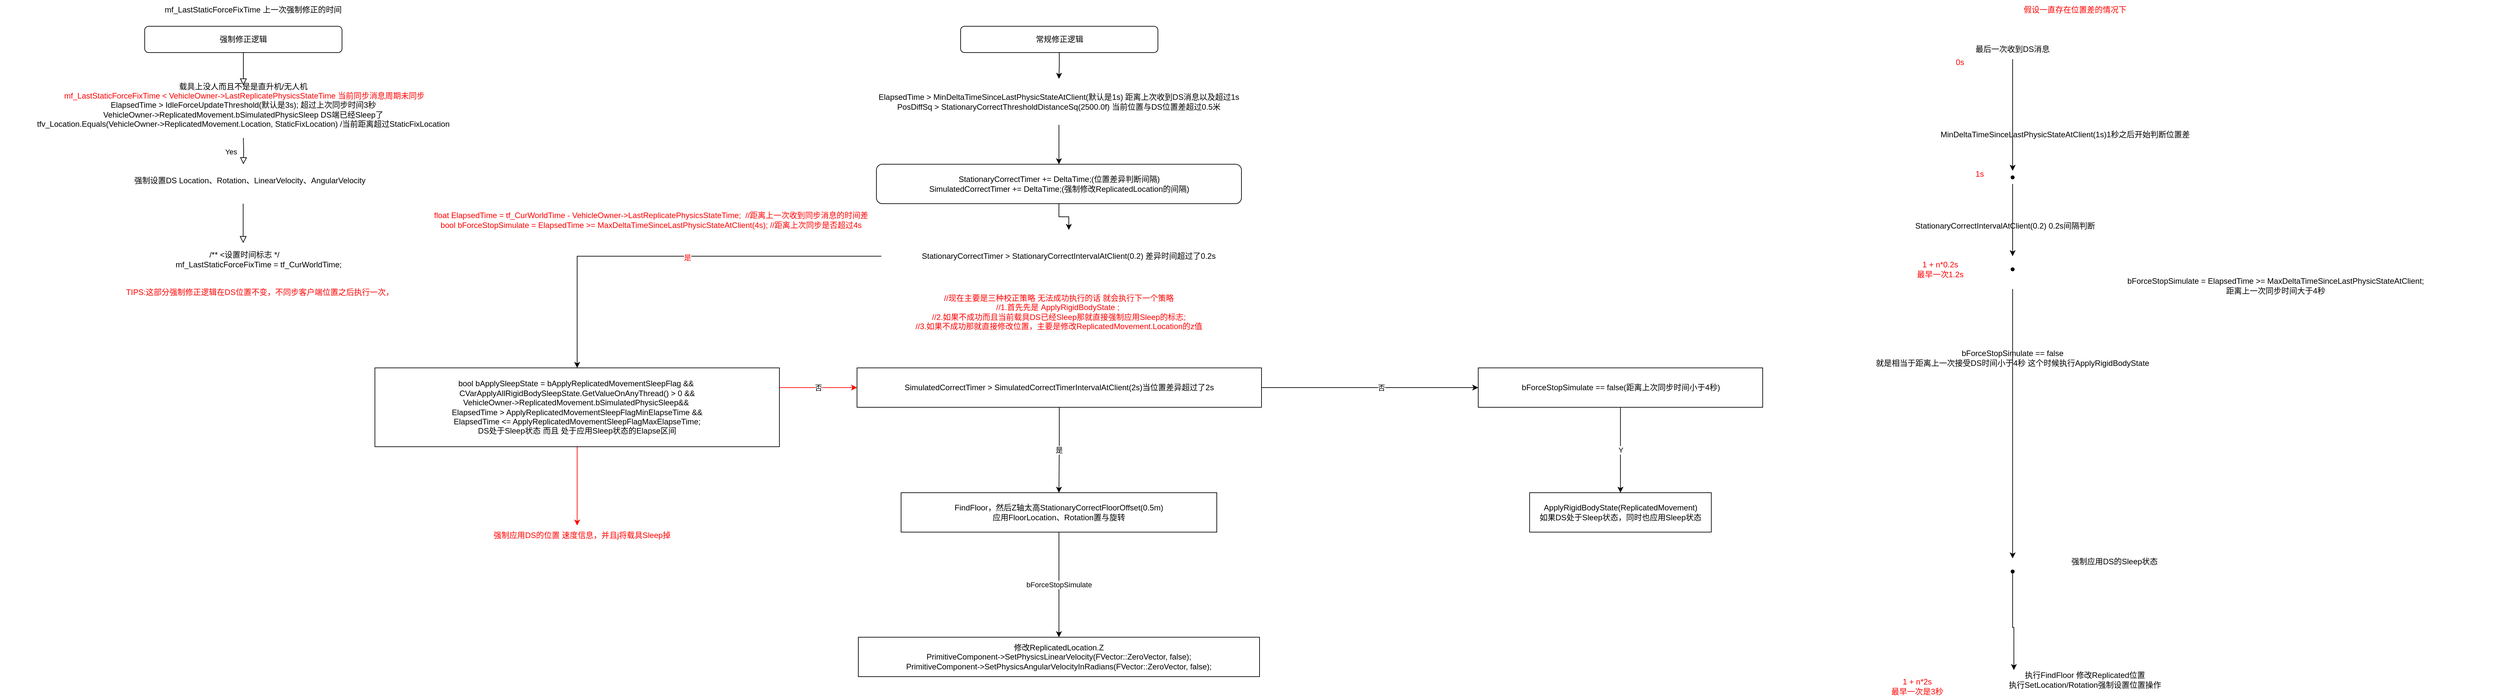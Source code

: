<mxfile version="17.1.1" type="github">
  <diagram id="C5RBs43oDa-KdzZeNtuy" name="Page-1">
    <mxGraphModel dx="2858" dy="1089" grid="1" gridSize="10" guides="1" tooltips="1" connect="1" arrows="1" fold="1" page="1" pageScale="1" pageWidth="827" pageHeight="1169" math="0" shadow="0">
      <root>
        <mxCell id="WIyWlLk6GJQsqaUBKTNV-0" />
        <mxCell id="WIyWlLk6GJQsqaUBKTNV-1" parent="WIyWlLk6GJQsqaUBKTNV-0" />
        <mxCell id="WIyWlLk6GJQsqaUBKTNV-2" value="" style="rounded=0;html=1;jettySize=auto;orthogonalLoop=1;fontSize=11;endArrow=block;endFill=0;endSize=8;strokeWidth=1;shadow=0;labelBackgroundColor=none;edgeStyle=orthogonalEdgeStyle;" parent="WIyWlLk6GJQsqaUBKTNV-1" source="WIyWlLk6GJQsqaUBKTNV-3" edge="1">
          <mxGeometry relative="1" as="geometry">
            <mxPoint x="220" y="170" as="targetPoint" />
          </mxGeometry>
        </mxCell>
        <mxCell id="WIyWlLk6GJQsqaUBKTNV-3" value="强制修正逻辑" style="rounded=1;whiteSpace=wrap;html=1;fontSize=12;glass=0;strokeWidth=1;shadow=0;" parent="WIyWlLk6GJQsqaUBKTNV-1" vertex="1">
          <mxGeometry x="70" y="80" width="300" height="40" as="geometry" />
        </mxCell>
        <mxCell id="WIyWlLk6GJQsqaUBKTNV-4" value="Yes" style="rounded=0;html=1;jettySize=auto;orthogonalLoop=1;fontSize=11;endArrow=block;endFill=0;endSize=8;strokeWidth=1;shadow=0;labelBackgroundColor=none;edgeStyle=orthogonalEdgeStyle;" parent="WIyWlLk6GJQsqaUBKTNV-1" edge="1">
          <mxGeometry y="20" relative="1" as="geometry">
            <mxPoint as="offset" />
            <mxPoint x="220" y="250" as="sourcePoint" />
            <mxPoint x="220" y="290" as="targetPoint" />
          </mxGeometry>
        </mxCell>
        <mxCell id="WIyWlLk6GJQsqaUBKTNV-8" value="" style="rounded=0;html=1;jettySize=auto;orthogonalLoop=1;fontSize=11;endArrow=block;endFill=0;endSize=8;strokeWidth=1;shadow=0;labelBackgroundColor=none;edgeStyle=orthogonalEdgeStyle;" parent="WIyWlLk6GJQsqaUBKTNV-1" edge="1">
          <mxGeometry x="0.333" y="20" relative="1" as="geometry">
            <mxPoint as="offset" />
            <mxPoint x="219.71" y="350" as="sourcePoint" />
            <mxPoint x="219.71" y="410" as="targetPoint" />
          </mxGeometry>
        </mxCell>
        <mxCell id="9Tid-Hz9NfJKpIZ19I31-0" value="&lt;span&gt; &lt;/span&gt;&lt;font color=&quot;#ff0000&quot;&gt;float ElapsedTime = tf_CurWorldTime - VehicleOwner-&amp;gt;LastReplicatePhysicsStateTime;&amp;nbsp; //距离上一次收到同步消息的时间差&lt;br&gt;&lt;span&gt; &lt;/span&gt;bool bForceStopSimulate = ElapsedTime &amp;gt;= MaxDeltaTimeSinceLastPhysicStateAtClient(4s); //距离上次同步是否超过4s&lt;/font&gt;" style="text;html=1;strokeColor=none;fillColor=none;align=center;verticalAlign=middle;whiteSpace=wrap;rounded=0;" parent="WIyWlLk6GJQsqaUBKTNV-1" vertex="1">
          <mxGeometry x="370" y="360" width="940" height="30" as="geometry" />
        </mxCell>
        <mxCell id="9Tid-Hz9NfJKpIZ19I31-1" value="mf_LastStaticForceFixTime 上一次强制修正的时间" style="text;html=1;strokeColor=none;fillColor=none;align=center;verticalAlign=middle;whiteSpace=wrap;rounded=0;" parent="WIyWlLk6GJQsqaUBKTNV-1" vertex="1">
          <mxGeometry x="40" y="40" width="390" height="30" as="geometry" />
        </mxCell>
        <mxCell id="9Tid-Hz9NfJKpIZ19I31-2" value="载具上没人而且不是是直升机/无人机&lt;br&gt;&lt;font color=&quot;#ff0000&quot;&gt;&amp;nbsp;mf_LastStaticForceFixTime &amp;lt; VehicleOwner-&amp;gt;LastReplicatePhysicsStateTime 当前同步消息周期未同步&lt;/font&gt;&lt;br&gt;ElapsedTime &amp;gt; IdleForceUpdateThreshold(默认是3s); 超过上次同步时间3秒&lt;br&gt;VehicleOwner-&amp;gt;ReplicatedMovement.bSimulatedPhysicSleep DS端已经Sleep了&lt;br&gt;tfv_Location.Equals(VehicleOwner-&amp;gt;ReplicatedMovement.Location, StaticFixLocation) /当前距离超过StaticFixLocation" style="text;html=1;strokeColor=none;fillColor=none;align=center;verticalAlign=middle;whiteSpace=wrap;rounded=0;" parent="WIyWlLk6GJQsqaUBKTNV-1" vertex="1">
          <mxGeometry x="-150" y="160" width="740" height="80" as="geometry" />
        </mxCell>
        <mxCell id="9Tid-Hz9NfJKpIZ19I31-4" value="强制设置DS Location、Rotation、LinearVelocity、AngularVelocity" style="text;html=1;strokeColor=none;fillColor=none;align=center;verticalAlign=middle;whiteSpace=wrap;rounded=0;" parent="WIyWlLk6GJQsqaUBKTNV-1" vertex="1">
          <mxGeometry x="10" y="300" width="440" height="30" as="geometry" />
        </mxCell>
        <mxCell id="9Tid-Hz9NfJKpIZ19I31-5" value="&lt;div&gt;&amp;nbsp; &amp;nbsp; &amp;nbsp; &amp;nbsp;/**&lt;span&gt; &lt;/span&gt;&amp;lt;设置时间标志 */&lt;/div&gt;&lt;div&gt;&amp;nbsp; &amp;nbsp; &amp;nbsp; &amp;nbsp; &amp;nbsp; &amp;nbsp; &amp;nbsp; &amp;nbsp; &amp;nbsp; &amp;nbsp; mf_LastStaticForceFixTime = tf_CurWorldTime;&lt;/div&gt;" style="text;html=1;strokeColor=none;fillColor=none;align=center;verticalAlign=middle;whiteSpace=wrap;rounded=0;" parent="WIyWlLk6GJQsqaUBKTNV-1" vertex="1">
          <mxGeometry y="420" width="420" height="30" as="geometry" />
        </mxCell>
        <mxCell id="9Tid-Hz9NfJKpIZ19I31-6" value="&lt;font color=&quot;#ff0000&quot;&gt;TIPS:这部分强制修正逻辑在DS位置不变，不同步客户端位置之后执行一次，&lt;/font&gt;" style="text;html=1;strokeColor=none;fillColor=none;align=center;verticalAlign=middle;whiteSpace=wrap;rounded=0;" parent="WIyWlLk6GJQsqaUBKTNV-1" vertex="1">
          <mxGeometry x="-40" y="470" width="570" height="30" as="geometry" />
        </mxCell>
        <mxCell id="vx1GTUyJyXZeUmgupxp1-21" style="edgeStyle=orthogonalEdgeStyle;rounded=0;orthogonalLoop=1;jettySize=auto;html=1;" edge="1" parent="WIyWlLk6GJQsqaUBKTNV-1" source="vx1GTUyJyXZeUmgupxp1-0" target="vx1GTUyJyXZeUmgupxp1-6">
          <mxGeometry relative="1" as="geometry" />
        </mxCell>
        <mxCell id="vx1GTUyJyXZeUmgupxp1-0" value="ElapsedTime &amp;gt; MinDeltaTimeSinceLastPhysicStateAtClient(默认是1s) 距离上次收到DS消息以及超过1s&lt;br&gt;PosDiffSq &amp;gt; StationaryCorrectThresholdDistanceSq(2500.0f) 当前位置与DS位置差超过0.5米" style="text;html=1;strokeColor=none;fillColor=none;align=center;verticalAlign=middle;whiteSpace=wrap;rounded=0;" vertex="1" parent="WIyWlLk6GJQsqaUBKTNV-1">
          <mxGeometry x="1160" y="160" width="600" height="70" as="geometry" />
        </mxCell>
        <mxCell id="vx1GTUyJyXZeUmgupxp1-23" style="edgeStyle=orthogonalEdgeStyle;rounded=0;orthogonalLoop=1;jettySize=auto;html=1;" edge="1" parent="WIyWlLk6GJQsqaUBKTNV-1" source="vx1GTUyJyXZeUmgupxp1-1" target="vx1GTUyJyXZeUmgupxp1-0">
          <mxGeometry relative="1" as="geometry" />
        </mxCell>
        <mxCell id="vx1GTUyJyXZeUmgupxp1-1" value="常规修正逻辑" style="rounded=1;whiteSpace=wrap;html=1;fontSize=12;glass=0;strokeWidth=1;shadow=0;" vertex="1" parent="WIyWlLk6GJQsqaUBKTNV-1">
          <mxGeometry x="1310.5" y="80" width="300" height="40" as="geometry" />
        </mxCell>
        <mxCell id="vx1GTUyJyXZeUmgupxp1-49" style="edgeStyle=orthogonalEdgeStyle;rounded=0;orthogonalLoop=1;jettySize=auto;html=1;exitX=0;exitY=0.5;exitDx=0;exitDy=0;entryX=0.5;entryY=0;entryDx=0;entryDy=0;fontColor=#000000;" edge="1" parent="WIyWlLk6GJQsqaUBKTNV-1" source="vx1GTUyJyXZeUmgupxp1-4" target="vx1GTUyJyXZeUmgupxp1-48">
          <mxGeometry relative="1" as="geometry" />
        </mxCell>
        <mxCell id="vx1GTUyJyXZeUmgupxp1-50" value="是" style="edgeLabel;html=1;align=center;verticalAlign=middle;resizable=0;points=[];fontColor=#FF0000;" vertex="1" connectable="0" parent="vx1GTUyJyXZeUmgupxp1-49">
          <mxGeometry x="-0.064" y="2" relative="1" as="geometry">
            <mxPoint x="1" as="offset" />
          </mxGeometry>
        </mxCell>
        <mxCell id="vx1GTUyJyXZeUmgupxp1-4" value="StationaryCorrectTimer &amp;gt; StationaryCorrectIntervalAtClient(0.2) 差异时间超过了0.2s" style="text;html=1;strokeColor=none;fillColor=none;align=center;verticalAlign=middle;whiteSpace=wrap;rounded=0;" vertex="1" parent="WIyWlLk6GJQsqaUBKTNV-1">
          <mxGeometry x="1190" y="390" width="570" height="80" as="geometry" />
        </mxCell>
        <mxCell id="vx1GTUyJyXZeUmgupxp1-22" style="edgeStyle=orthogonalEdgeStyle;rounded=0;orthogonalLoop=1;jettySize=auto;html=1;exitX=0.5;exitY=1;exitDx=0;exitDy=0;" edge="1" parent="WIyWlLk6GJQsqaUBKTNV-1" source="vx1GTUyJyXZeUmgupxp1-6" target="vx1GTUyJyXZeUmgupxp1-4">
          <mxGeometry relative="1" as="geometry" />
        </mxCell>
        <mxCell id="vx1GTUyJyXZeUmgupxp1-6" value="&lt;div&gt;&lt;span&gt;		&lt;/span&gt;StationaryCorrectTimer += DeltaTime;(位置差异判断间隔)&lt;/div&gt;&lt;div&gt;&lt;span&gt;				&lt;/span&gt;SimulatedCorrectTimer += DeltaTime;(强制修改ReplicatedLocation的间隔)&lt;/div&gt;" style="rounded=1;whiteSpace=wrap;html=1;" vertex="1" parent="WIyWlLk6GJQsqaUBKTNV-1">
          <mxGeometry x="1182.5" y="290" width="555" height="60" as="geometry" />
        </mxCell>
        <mxCell id="vx1GTUyJyXZeUmgupxp1-11" value="是" style="edgeStyle=orthogonalEdgeStyle;rounded=0;orthogonalLoop=1;jettySize=auto;html=1;" edge="1" parent="WIyWlLk6GJQsqaUBKTNV-1" source="vx1GTUyJyXZeUmgupxp1-7" target="vx1GTUyJyXZeUmgupxp1-10">
          <mxGeometry relative="1" as="geometry" />
        </mxCell>
        <mxCell id="vx1GTUyJyXZeUmgupxp1-17" value="" style="edgeStyle=orthogonalEdgeStyle;rounded=0;orthogonalLoop=1;jettySize=auto;html=1;" edge="1" parent="WIyWlLk6GJQsqaUBKTNV-1" source="vx1GTUyJyXZeUmgupxp1-7" target="vx1GTUyJyXZeUmgupxp1-16">
          <mxGeometry relative="1" as="geometry" />
        </mxCell>
        <mxCell id="vx1GTUyJyXZeUmgupxp1-18" value="否" style="edgeLabel;html=1;align=center;verticalAlign=middle;resizable=0;points=[];" vertex="1" connectable="0" parent="vx1GTUyJyXZeUmgupxp1-17">
          <mxGeometry x="0.118" y="-3" relative="1" as="geometry">
            <mxPoint x="-2" y="-3" as="offset" />
          </mxGeometry>
        </mxCell>
        <mxCell id="vx1GTUyJyXZeUmgupxp1-7" value="SimulatedCorrectTimer &amp;gt; SimulatedCorrectTimerIntervalAtClient(2s)当位置差异超过了2s" style="whiteSpace=wrap;html=1;" vertex="1" parent="WIyWlLk6GJQsqaUBKTNV-1">
          <mxGeometry x="1153" y="600" width="615" height="60" as="geometry" />
        </mxCell>
        <mxCell id="vx1GTUyJyXZeUmgupxp1-15" value="bForceStopSimulate" style="edgeStyle=orthogonalEdgeStyle;rounded=0;orthogonalLoop=1;jettySize=auto;html=1;" edge="1" parent="WIyWlLk6GJQsqaUBKTNV-1" source="vx1GTUyJyXZeUmgupxp1-10" target="vx1GTUyJyXZeUmgupxp1-14">
          <mxGeometry relative="1" as="geometry" />
        </mxCell>
        <mxCell id="vx1GTUyJyXZeUmgupxp1-10" value="FindFloor，然后Z轴太高StationaryCorrectFloorOffset(0.5m)&lt;br&gt;应用FloorLocation、Rotation置与旋转&lt;br&gt;" style="whiteSpace=wrap;html=1;" vertex="1" parent="WIyWlLk6GJQsqaUBKTNV-1">
          <mxGeometry x="1220" y="790" width="480" height="60" as="geometry" />
        </mxCell>
        <mxCell id="vx1GTUyJyXZeUmgupxp1-14" value="修改ReplicatedLocation.Z&lt;br&gt;&lt;div&gt;&lt;span&gt;								&lt;/span&gt;PrimitiveComponent-&amp;gt;SetPhysicsLinearVelocity(FVector::ZeroVector, false);&lt;/div&gt;&lt;div&gt;&lt;span&gt;								&lt;/span&gt;PrimitiveComponent-&amp;gt;SetPhysicsAngularVelocityInRadians(FVector::ZeroVector, false);&lt;/div&gt;" style="whiteSpace=wrap;html=1;" vertex="1" parent="WIyWlLk6GJQsqaUBKTNV-1">
          <mxGeometry x="1155" y="1010" width="610" height="60" as="geometry" />
        </mxCell>
        <mxCell id="vx1GTUyJyXZeUmgupxp1-20" value="Y" style="edgeStyle=orthogonalEdgeStyle;rounded=0;orthogonalLoop=1;jettySize=auto;html=1;" edge="1" parent="WIyWlLk6GJQsqaUBKTNV-1" source="vx1GTUyJyXZeUmgupxp1-16" target="vx1GTUyJyXZeUmgupxp1-19">
          <mxGeometry relative="1" as="geometry" />
        </mxCell>
        <mxCell id="vx1GTUyJyXZeUmgupxp1-16" value="bForceStopSimulate == false(距离上次同步时间小于4秒)" style="whiteSpace=wrap;html=1;" vertex="1" parent="WIyWlLk6GJQsqaUBKTNV-1">
          <mxGeometry x="2097.5" y="600" width="432.5" height="60" as="geometry" />
        </mxCell>
        <mxCell id="vx1GTUyJyXZeUmgupxp1-19" value="ApplyRigidBodyState(ReplicatedMovement)&lt;br&gt;如果DS处于Sleep状态，同时也应用Sleep状态" style="whiteSpace=wrap;html=1;" vertex="1" parent="WIyWlLk6GJQsqaUBKTNV-1">
          <mxGeometry x="2175.63" y="790" width="276.25" height="60" as="geometry" />
        </mxCell>
        <mxCell id="vx1GTUyJyXZeUmgupxp1-26" style="edgeStyle=orthogonalEdgeStyle;rounded=0;orthogonalLoop=1;jettySize=auto;html=1;fontColor=#000000;" edge="1" parent="WIyWlLk6GJQsqaUBKTNV-1" source="vx1GTUyJyXZeUmgupxp1-25">
          <mxGeometry relative="1" as="geometry">
            <mxPoint x="2910" y="300" as="targetPoint" />
          </mxGeometry>
        </mxCell>
        <mxCell id="vx1GTUyJyXZeUmgupxp1-25" value="&lt;font color=&quot;#000000&quot;&gt;最后一次收到DS消息&lt;/font&gt;" style="text;html=1;strokeColor=none;fillColor=none;align=center;verticalAlign=middle;whiteSpace=wrap;rounded=0;fontColor=#FF0000;" vertex="1" parent="WIyWlLk6GJQsqaUBKTNV-1">
          <mxGeometry x="2810" y="100" width="200" height="30" as="geometry" />
        </mxCell>
        <mxCell id="vx1GTUyJyXZeUmgupxp1-27" value="MinDeltaTimeSinceLastPhysicStateAtClient(1s)1秒之后开始判断位置差" style="text;html=1;strokeColor=none;fillColor=none;align=center;verticalAlign=middle;whiteSpace=wrap;rounded=0;fontColor=#000000;" vertex="1" parent="WIyWlLk6GJQsqaUBKTNV-1">
          <mxGeometry x="2630" y="230" width="720" height="30" as="geometry" />
        </mxCell>
        <mxCell id="vx1GTUyJyXZeUmgupxp1-28" value="&lt;font color=&quot;#ff0000&quot;&gt;假设一直存在位置差的情况下&lt;/font&gt;" style="text;html=1;strokeColor=none;fillColor=none;align=center;verticalAlign=middle;whiteSpace=wrap;rounded=0;fontColor=#000000;" vertex="1" parent="WIyWlLk6GJQsqaUBKTNV-1">
          <mxGeometry x="2780" y="40" width="450" height="30" as="geometry" />
        </mxCell>
        <mxCell id="vx1GTUyJyXZeUmgupxp1-29" value="1s" style="text;html=1;strokeColor=none;fillColor=none;align=center;verticalAlign=middle;whiteSpace=wrap;rounded=0;fontColor=#FF0000;" vertex="1" parent="WIyWlLk6GJQsqaUBKTNV-1">
          <mxGeometry x="2830" y="290" width="60" height="30" as="geometry" />
        </mxCell>
        <mxCell id="vx1GTUyJyXZeUmgupxp1-32" style="edgeStyle=orthogonalEdgeStyle;rounded=0;orthogonalLoop=1;jettySize=auto;html=1;fontColor=#FF0000;" edge="1" parent="WIyWlLk6GJQsqaUBKTNV-1">
          <mxGeometry relative="1" as="geometry">
            <mxPoint x="2910" y="430" as="targetPoint" />
            <mxPoint x="2910" y="320" as="sourcePoint" />
            <Array as="points">
              <mxPoint x="2910" y="410" />
              <mxPoint x="2910" y="410" />
            </Array>
          </mxGeometry>
        </mxCell>
        <mxCell id="vx1GTUyJyXZeUmgupxp1-30" value="" style="shape=waypoint;sketch=0;fillStyle=solid;size=6;pointerEvents=1;points=[];fillColor=none;resizable=0;rotatable=0;perimeter=centerPerimeter;snapToPoint=1;fontColor=#FF0000;" vertex="1" parent="WIyWlLk6GJQsqaUBKTNV-1">
          <mxGeometry x="2890" y="290" width="40" height="40" as="geometry" />
        </mxCell>
        <mxCell id="vx1GTUyJyXZeUmgupxp1-33" value="&lt;font color=&quot;#000000&quot;&gt;StationaryCorrectIntervalAtClient(0.2) 0.2s间隔判断&lt;/font&gt;" style="text;whiteSpace=wrap;html=1;fontColor=#FF0000;" vertex="1" parent="WIyWlLk6GJQsqaUBKTNV-1">
          <mxGeometry x="2760" y="370" width="350" height="30" as="geometry" />
        </mxCell>
        <mxCell id="vx1GTUyJyXZeUmgupxp1-40" style="edgeStyle=orthogonalEdgeStyle;rounded=0;orthogonalLoop=1;jettySize=auto;html=1;fontColor=#000000;" edge="1" parent="WIyWlLk6GJQsqaUBKTNV-1">
          <mxGeometry relative="1" as="geometry">
            <mxPoint x="2910" y="890" as="targetPoint" />
            <mxPoint x="2910" y="480" as="sourcePoint" />
            <Array as="points">
              <mxPoint x="2910" y="590" />
              <mxPoint x="2910" y="590" />
            </Array>
          </mxGeometry>
        </mxCell>
        <mxCell id="vx1GTUyJyXZeUmgupxp1-36" value="" style="shape=waypoint;sketch=0;fillStyle=solid;size=6;pointerEvents=1;points=[];fillColor=none;resizable=0;rotatable=0;perimeter=centerPerimeter;snapToPoint=1;fontColor=#FF0000;" vertex="1" parent="WIyWlLk6GJQsqaUBKTNV-1">
          <mxGeometry x="2890" y="430" width="40" height="40" as="geometry" />
        </mxCell>
        <mxCell id="vx1GTUyJyXZeUmgupxp1-37" value="1 + n*0.2s&lt;br&gt;最早一次1.2s" style="text;html=1;strokeColor=none;fillColor=none;align=center;verticalAlign=middle;whiteSpace=wrap;rounded=0;fontColor=#FF0000;" vertex="1" parent="WIyWlLk6GJQsqaUBKTNV-1">
          <mxGeometry x="2730" y="425" width="140" height="50" as="geometry" />
        </mxCell>
        <mxCell id="vx1GTUyJyXZeUmgupxp1-38" value="bForceStopSimulate = ElapsedTime &amp;gt;= MaxDeltaTimeSinceLastPhysicStateAtClient;&lt;br&gt;距离上一次同步时间大于4秒" style="text;html=1;strokeColor=none;fillColor=none;align=center;verticalAlign=middle;whiteSpace=wrap;rounded=0;fontColor=#000000;" vertex="1" parent="WIyWlLk6GJQsqaUBKTNV-1">
          <mxGeometry x="2970" y="460" width="680" height="30" as="geometry" />
        </mxCell>
        <mxCell id="vx1GTUyJyXZeUmgupxp1-41" value="1 + n*2s&lt;br&gt;最早一次是3秒" style="text;html=1;strokeColor=none;fillColor=none;align=center;verticalAlign=middle;whiteSpace=wrap;rounded=0;fontColor=#FF0000;" vertex="1" parent="WIyWlLk6GJQsqaUBKTNV-1">
          <mxGeometry x="2700" y="1070" width="130" height="30" as="geometry" />
        </mxCell>
        <mxCell id="vx1GTUyJyXZeUmgupxp1-42" value="bForceStopSimulate == false &lt;br&gt;就是相当于距离上一次接受DS时间小于4秒 这个时候执行ApplyRigidBodyState" style="text;html=1;strokeColor=none;fillColor=none;align=center;verticalAlign=middle;whiteSpace=wrap;rounded=0;fontColor=#000000;" vertex="1" parent="WIyWlLk6GJQsqaUBKTNV-1">
          <mxGeometry x="2695" y="570" width="430" height="30" as="geometry" />
        </mxCell>
        <mxCell id="vx1GTUyJyXZeUmgupxp1-43" value="执行FindFloor 修改Replicated位置&lt;br&gt;执行SetLocation/Rotation强制设置位置操作" style="text;html=1;strokeColor=none;fillColor=none;align=center;verticalAlign=middle;whiteSpace=wrap;rounded=0;fontColor=#000000;" vertex="1" parent="WIyWlLk6GJQsqaUBKTNV-1">
          <mxGeometry x="2850" y="1060" width="340" height="30" as="geometry" />
        </mxCell>
        <mxCell id="vx1GTUyJyXZeUmgupxp1-44" value="0s" style="text;html=1;strokeColor=none;fillColor=none;align=center;verticalAlign=middle;whiteSpace=wrap;rounded=0;fontColor=#FF0000;" vertex="1" parent="WIyWlLk6GJQsqaUBKTNV-1">
          <mxGeometry x="2800" y="120" width="60" height="30" as="geometry" />
        </mxCell>
        <mxCell id="vx1GTUyJyXZeUmgupxp1-46" style="edgeStyle=orthogonalEdgeStyle;rounded=0;orthogonalLoop=1;jettySize=auto;html=1;entryX=0.182;entryY=0;entryDx=0;entryDy=0;entryPerimeter=0;fontColor=#000000;" edge="1" parent="WIyWlLk6GJQsqaUBKTNV-1" source="vx1GTUyJyXZeUmgupxp1-45" target="vx1GTUyJyXZeUmgupxp1-43">
          <mxGeometry relative="1" as="geometry" />
        </mxCell>
        <mxCell id="vx1GTUyJyXZeUmgupxp1-45" value="" style="shape=waypoint;sketch=0;fillStyle=solid;size=6;pointerEvents=1;points=[];fillColor=none;resizable=0;rotatable=0;perimeter=centerPerimeter;snapToPoint=1;fontColor=#FF0000;" vertex="1" parent="WIyWlLk6GJQsqaUBKTNV-1">
          <mxGeometry x="2890" y="890" width="40" height="40" as="geometry" />
        </mxCell>
        <mxCell id="vx1GTUyJyXZeUmgupxp1-47" value="强制应用DS的Sleep状态" style="text;html=1;strokeColor=none;fillColor=none;align=center;verticalAlign=middle;whiteSpace=wrap;rounded=0;fontColor=#000000;" vertex="1" parent="WIyWlLk6GJQsqaUBKTNV-1">
          <mxGeometry x="2850" y="880" width="430" height="30" as="geometry" />
        </mxCell>
        <mxCell id="vx1GTUyJyXZeUmgupxp1-51" value="否" style="edgeStyle=orthogonalEdgeStyle;rounded=0;orthogonalLoop=1;jettySize=auto;html=1;exitX=1;exitY=0.25;exitDx=0;exitDy=0;entryX=0;entryY=0.5;entryDx=0;entryDy=0;fontColor=#000000;strokeColor=#FF0000;" edge="1" parent="WIyWlLk6GJQsqaUBKTNV-1" source="vx1GTUyJyXZeUmgupxp1-48" target="vx1GTUyJyXZeUmgupxp1-7">
          <mxGeometry relative="1" as="geometry" />
        </mxCell>
        <mxCell id="vx1GTUyJyXZeUmgupxp1-54" style="edgeStyle=orthogonalEdgeStyle;rounded=0;orthogonalLoop=1;jettySize=auto;html=1;fontColor=#FF0000;strokeColor=#FF0000;" edge="1" parent="WIyWlLk6GJQsqaUBKTNV-1" source="vx1GTUyJyXZeUmgupxp1-48">
          <mxGeometry relative="1" as="geometry">
            <mxPoint x="727.5" y="840" as="targetPoint" />
          </mxGeometry>
        </mxCell>
        <mxCell id="vx1GTUyJyXZeUmgupxp1-48" value="&lt;div&gt;&lt;span&gt;			&lt;/span&gt;bool bApplySleepState = bApplyReplicatedMovementSleepFlag &amp;amp;&amp;amp;&amp;nbsp;&lt;/div&gt;&lt;div&gt;&lt;span&gt;					&lt;/span&gt;CVarApplyAllRigidBodySleepState.GetValueOnAnyThread() &amp;gt; 0 &amp;amp;&amp;amp;&lt;/div&gt;&lt;div&gt;&lt;span&gt;					&lt;/span&gt; VehicleOwner-&amp;gt;ReplicatedMovement.bSimulatedPhysicSleep&amp;amp;&amp;amp;&amp;nbsp;&lt;/div&gt;&lt;div&gt;&lt;span&gt;					&lt;/span&gt;ElapsedTime &amp;gt; ApplyReplicatedMovementSleepFlagMinElapseTime &amp;amp;&amp;amp;&lt;/div&gt;&lt;div&gt;&lt;span&gt;						&lt;/span&gt;ElapsedTime &amp;lt;= ApplyReplicatedMovementSleepFlagMaxElapseTime;&lt;/div&gt;&lt;div&gt;DS处于Sleep状态 而且 处于应用Sleep状态的Elapse区间&lt;/div&gt;" style="whiteSpace=wrap;html=1;" vertex="1" parent="WIyWlLk6GJQsqaUBKTNV-1">
          <mxGeometry x="420" y="600" width="615" height="120" as="geometry" />
        </mxCell>
        <mxCell id="vx1GTUyJyXZeUmgupxp1-52" value="&lt;div&gt;&lt;span&gt;	&lt;/span&gt;//现在主要是三种校正策略 无法成功执行的话 就会执行下一个策略&lt;/div&gt;&lt;div&gt;&lt;span&gt;					&lt;/span&gt;//1.首先先是 ApplyRigidBodyState ;&amp;nbsp;&lt;/div&gt;&lt;div&gt;&lt;span&gt;					&lt;/span&gt;//2.如果不成功而且当前载具DS已经Sleep那就直接强制应用Sleep的标志;&lt;/div&gt;&lt;div&gt;&lt;span&gt;					&lt;/span&gt;//3.如果不成功那就直接修改位置，主要是修改ReplicatedMovement.Location的z值&lt;/div&gt;" style="text;html=1;strokeColor=none;fillColor=none;align=center;verticalAlign=middle;whiteSpace=wrap;rounded=0;fontColor=#FF0000;" vertex="1" parent="WIyWlLk6GJQsqaUBKTNV-1">
          <mxGeometry x="1135" y="475" width="650" height="80" as="geometry" />
        </mxCell>
        <mxCell id="vx1GTUyJyXZeUmgupxp1-55" value="强制应用DS的位置 速度信息，并且j将载具Sleep掉" style="text;html=1;strokeColor=none;fillColor=none;align=center;verticalAlign=middle;whiteSpace=wrap;rounded=0;fontColor=#FF0000;" vertex="1" parent="WIyWlLk6GJQsqaUBKTNV-1">
          <mxGeometry x="590" y="840" width="290" height="30" as="geometry" />
        </mxCell>
      </root>
    </mxGraphModel>
  </diagram>
</mxfile>
